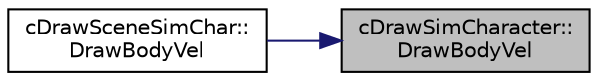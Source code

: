 digraph "cDrawSimCharacter::DrawBodyVel"
{
 // LATEX_PDF_SIZE
  edge [fontname="Helvetica",fontsize="10",labelfontname="Helvetica",labelfontsize="10"];
  node [fontname="Helvetica",fontsize="10",shape=record];
  rankdir="RL";
  Node1 [label="cDrawSimCharacter::\lDrawBodyVel",height=0.2,width=0.4,color="black", fillcolor="grey75", style="filled", fontcolor="black",tooltip=" "];
  Node1 -> Node2 [dir="back",color="midnightblue",fontsize="10",style="solid",fontname="Helvetica"];
  Node2 [label="cDrawSceneSimChar::\lDrawBodyVel",height=0.2,width=0.4,color="black", fillcolor="white", style="filled",URL="$classc_draw_scene_sim_char.html#a11e4567f96ed8c23021bdcfbc348371b",tooltip=" "];
}
